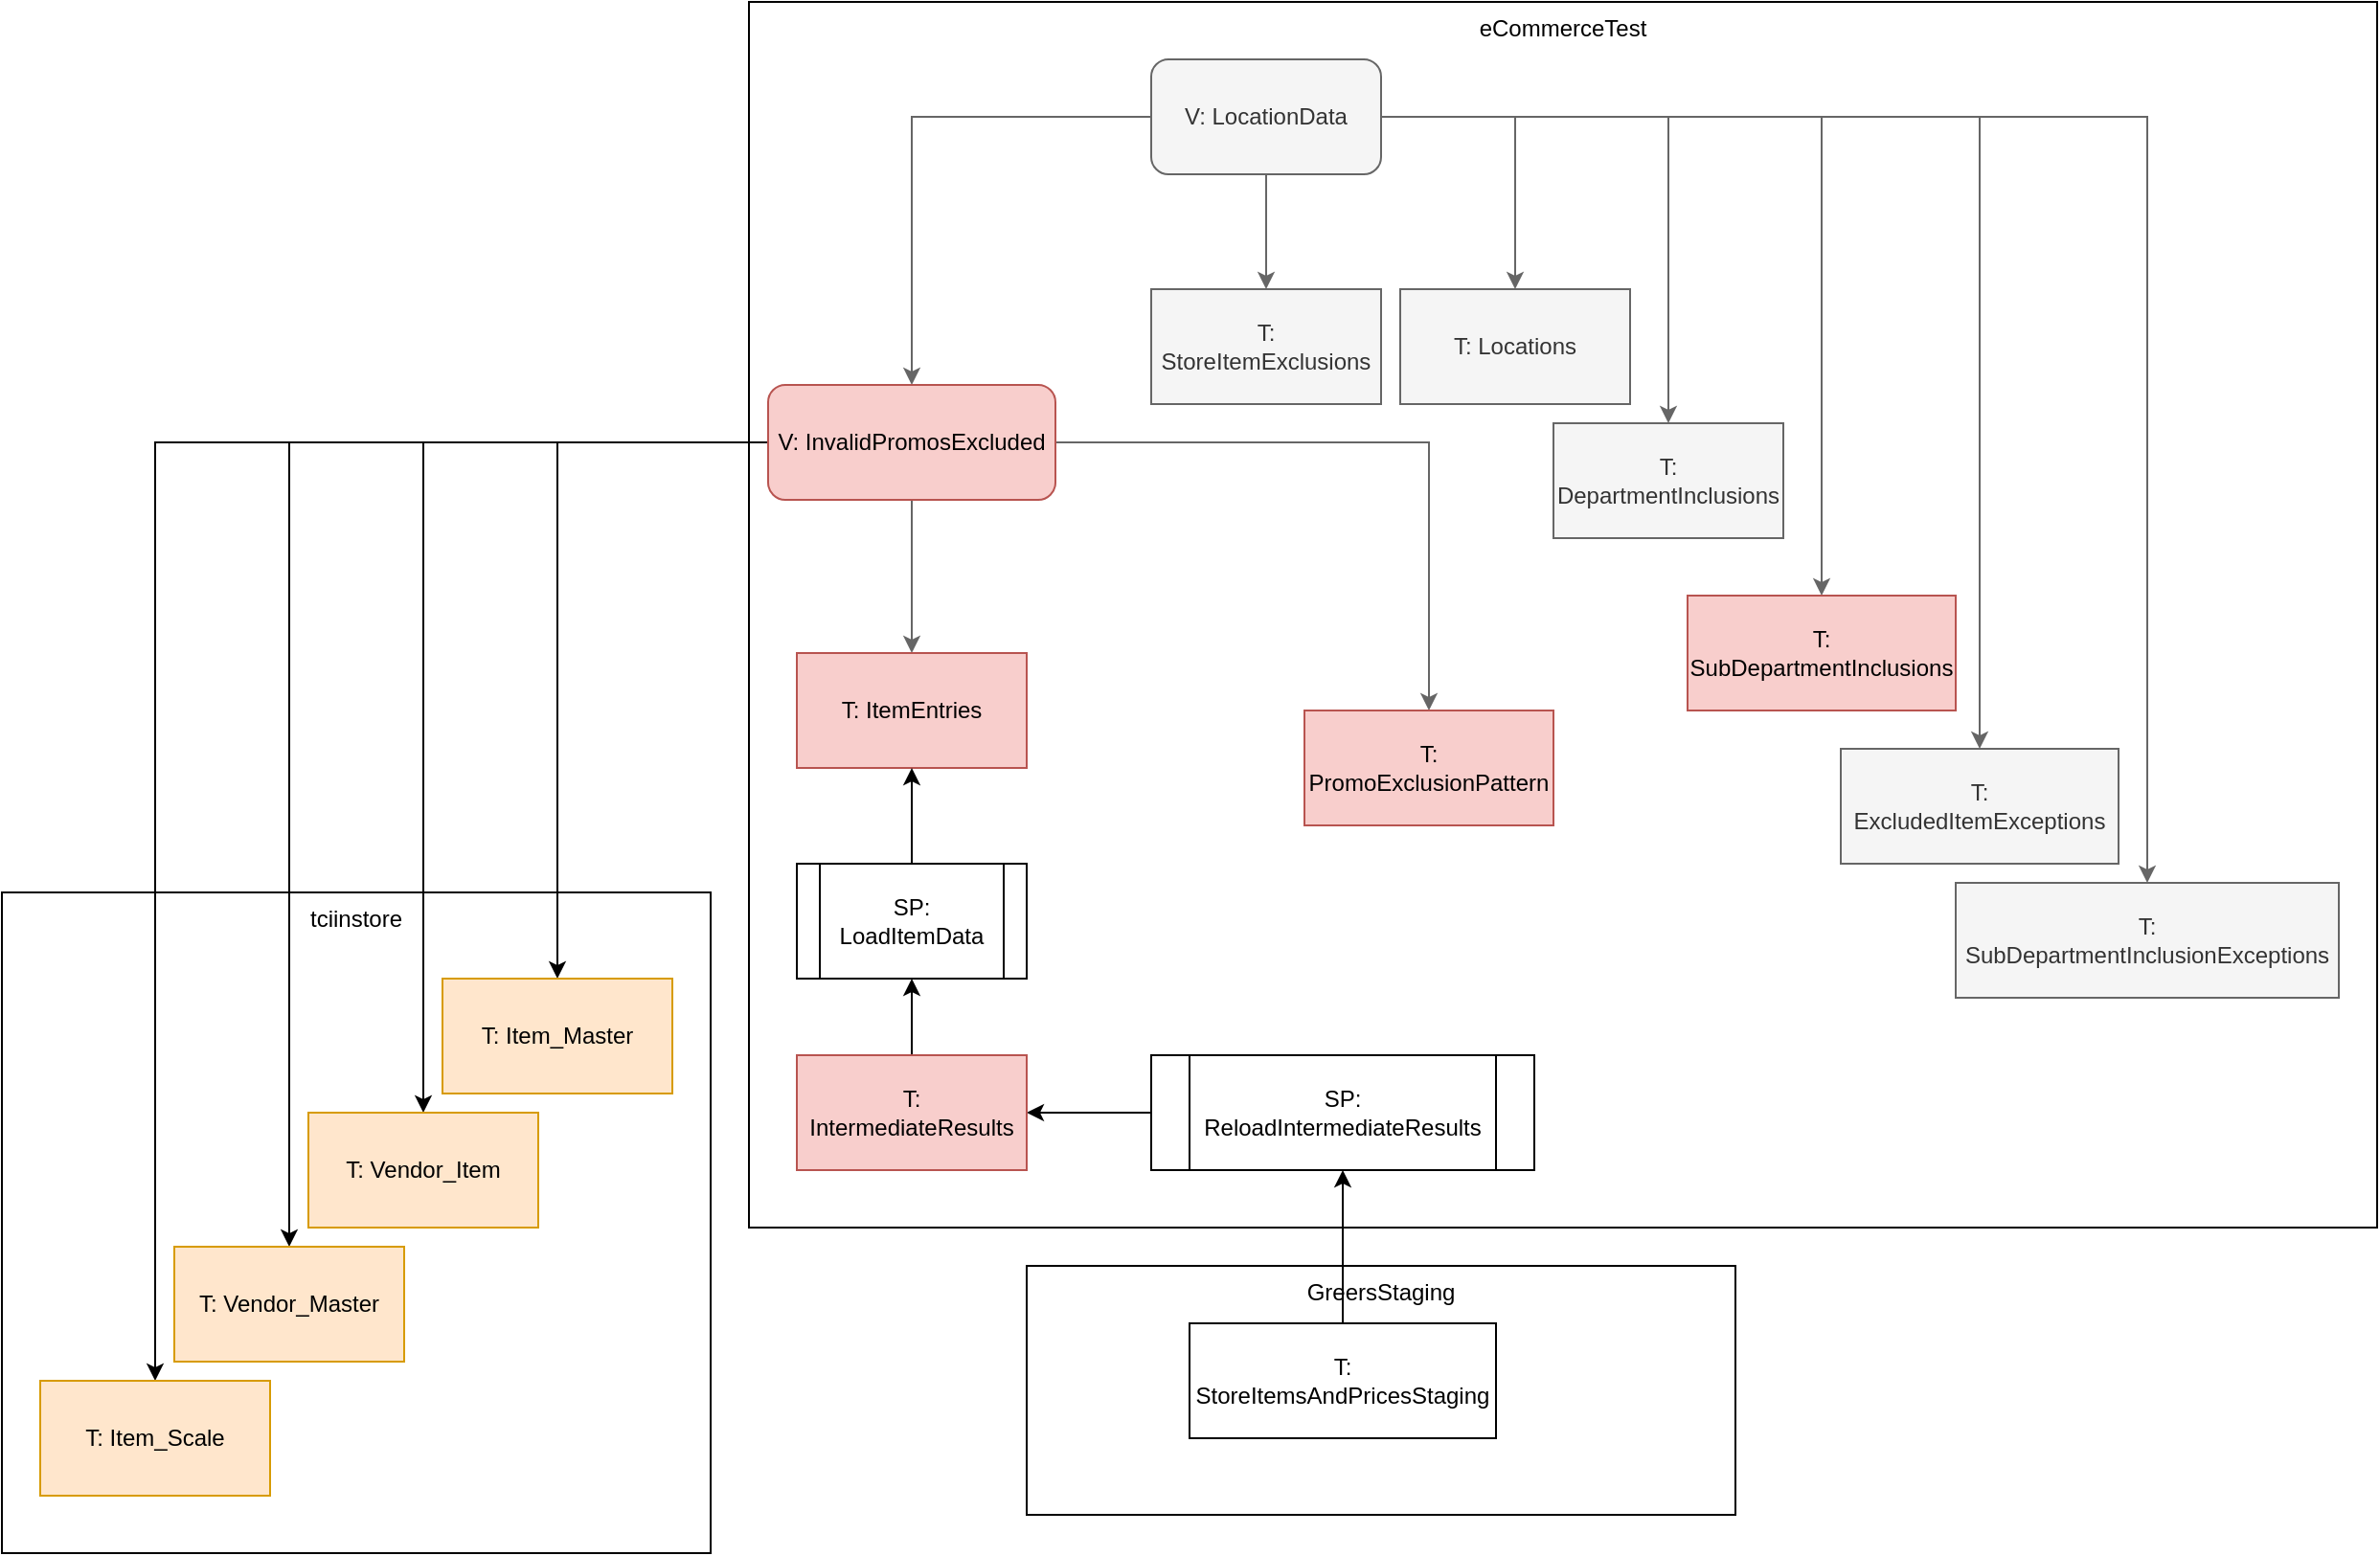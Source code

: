 <mxfile version="21.6.6" type="github">
  <diagram name="Page-1" id="5MQgl9gJAhHqWkqDP4w8">
    <mxGraphModel dx="2537" dy="899" grid="1" gridSize="10" guides="1" tooltips="1" connect="1" arrows="1" fold="1" page="1" pageScale="1" pageWidth="850" pageHeight="1100" math="0" shadow="0">
      <root>
        <mxCell id="0" />
        <mxCell id="1" parent="0" />
        <mxCell id="QRwJqlXD8Q_k_lK5TNpT-41" value="GreersStaging" style="rounded=0;whiteSpace=wrap;html=1;fillColor=none;verticalAlign=top;" vertex="1" parent="1">
          <mxGeometry x="285" y="740" width="370" height="130" as="geometry" />
        </mxCell>
        <mxCell id="QRwJqlXD8Q_k_lK5TNpT-32" value="eCommerceTest" style="rounded=0;whiteSpace=wrap;html=1;fillColor=none;verticalAlign=top;" vertex="1" parent="1">
          <mxGeometry x="140" y="80" width="850" height="640" as="geometry" />
        </mxCell>
        <mxCell id="QRwJqlXD8Q_k_lK5TNpT-3" value="" style="edgeStyle=orthogonalEdgeStyle;rounded=0;orthogonalLoop=1;jettySize=auto;html=1;fillColor=#f5f5f5;strokeColor=#666666;" edge="1" parent="1" source="QRwJqlXD8Q_k_lK5TNpT-1" target="QRwJqlXD8Q_k_lK5TNpT-2">
          <mxGeometry relative="1" as="geometry" />
        </mxCell>
        <mxCell id="QRwJqlXD8Q_k_lK5TNpT-8" value="" style="edgeStyle=orthogonalEdgeStyle;rounded=0;orthogonalLoop=1;jettySize=auto;html=1;fillColor=#f5f5f5;strokeColor=#666666;" edge="1" parent="1" source="QRwJqlXD8Q_k_lK5TNpT-1" target="QRwJqlXD8Q_k_lK5TNpT-7">
          <mxGeometry relative="1" as="geometry" />
        </mxCell>
        <mxCell id="QRwJqlXD8Q_k_lK5TNpT-10" value="" style="edgeStyle=orthogonalEdgeStyle;rounded=0;orthogonalLoop=1;jettySize=auto;html=1;fillColor=#f5f5f5;strokeColor=#666666;" edge="1" parent="1" source="QRwJqlXD8Q_k_lK5TNpT-1" target="QRwJqlXD8Q_k_lK5TNpT-9">
          <mxGeometry relative="1" as="geometry" />
        </mxCell>
        <mxCell id="QRwJqlXD8Q_k_lK5TNpT-12" value="" style="edgeStyle=orthogonalEdgeStyle;rounded=0;orthogonalLoop=1;jettySize=auto;html=1;fillColor=#f5f5f5;strokeColor=#666666;" edge="1" parent="1" source="QRwJqlXD8Q_k_lK5TNpT-1" target="QRwJqlXD8Q_k_lK5TNpT-11">
          <mxGeometry relative="1" as="geometry" />
        </mxCell>
        <mxCell id="QRwJqlXD8Q_k_lK5TNpT-13" style="edgeStyle=orthogonalEdgeStyle;rounded=0;orthogonalLoop=1;jettySize=auto;html=1;fillColor=#f5f5f5;strokeColor=#666666;" edge="1" parent="1" source="QRwJqlXD8Q_k_lK5TNpT-1" target="QRwJqlXD8Q_k_lK5TNpT-14">
          <mxGeometry relative="1" as="geometry">
            <mxPoint x="420" y="280" as="targetPoint" />
          </mxGeometry>
        </mxCell>
        <mxCell id="QRwJqlXD8Q_k_lK5TNpT-16" style="edgeStyle=orthogonalEdgeStyle;rounded=0;orthogonalLoop=1;jettySize=auto;html=1;fillColor=#f5f5f5;strokeColor=#666666;" edge="1" parent="1" source="QRwJqlXD8Q_k_lK5TNpT-1" target="QRwJqlXD8Q_k_lK5TNpT-15">
          <mxGeometry relative="1" as="geometry" />
        </mxCell>
        <mxCell id="QRwJqlXD8Q_k_lK5TNpT-18" value="" style="edgeStyle=orthogonalEdgeStyle;rounded=0;orthogonalLoop=1;jettySize=auto;html=1;fillColor=#f5f5f5;strokeColor=#666666;" edge="1" parent="1" source="QRwJqlXD8Q_k_lK5TNpT-1" target="QRwJqlXD8Q_k_lK5TNpT-17">
          <mxGeometry relative="1" as="geometry" />
        </mxCell>
        <mxCell id="QRwJqlXD8Q_k_lK5TNpT-1" value="V: LocationData" style="rounded=1;whiteSpace=wrap;html=1;fillColor=#f5f5f5;fontColor=#333333;strokeColor=#666666;" vertex="1" parent="1">
          <mxGeometry x="350" y="110" width="120" height="60" as="geometry" />
        </mxCell>
        <mxCell id="QRwJqlXD8Q_k_lK5TNpT-20" value="" style="edgeStyle=orthogonalEdgeStyle;rounded=0;orthogonalLoop=1;jettySize=auto;html=1;fillColor=#f5f5f5;strokeColor=#666666;" edge="1" parent="1" source="QRwJqlXD8Q_k_lK5TNpT-2" target="QRwJqlXD8Q_k_lK5TNpT-19">
          <mxGeometry relative="1" as="geometry" />
        </mxCell>
        <mxCell id="QRwJqlXD8Q_k_lK5TNpT-23" value="" style="edgeStyle=orthogonalEdgeStyle;rounded=0;orthogonalLoop=1;jettySize=auto;html=1;fillColor=#f5f5f5;strokeColor=#666666;" edge="1" parent="1" source="QRwJqlXD8Q_k_lK5TNpT-2" target="QRwJqlXD8Q_k_lK5TNpT-22">
          <mxGeometry relative="1" as="geometry" />
        </mxCell>
        <mxCell id="QRwJqlXD8Q_k_lK5TNpT-28" style="edgeStyle=orthogonalEdgeStyle;rounded=0;orthogonalLoop=1;jettySize=auto;html=1;" edge="1" parent="1" source="QRwJqlXD8Q_k_lK5TNpT-2" target="QRwJqlXD8Q_k_lK5TNpT-24">
          <mxGeometry relative="1" as="geometry" />
        </mxCell>
        <mxCell id="QRwJqlXD8Q_k_lK5TNpT-29" style="edgeStyle=orthogonalEdgeStyle;rounded=0;orthogonalLoop=1;jettySize=auto;html=1;" edge="1" parent="1" source="QRwJqlXD8Q_k_lK5TNpT-2" target="QRwJqlXD8Q_k_lK5TNpT-26">
          <mxGeometry relative="1" as="geometry" />
        </mxCell>
        <mxCell id="QRwJqlXD8Q_k_lK5TNpT-30" style="edgeStyle=orthogonalEdgeStyle;rounded=0;orthogonalLoop=1;jettySize=auto;html=1;" edge="1" parent="1" source="QRwJqlXD8Q_k_lK5TNpT-2" target="QRwJqlXD8Q_k_lK5TNpT-27">
          <mxGeometry relative="1" as="geometry" />
        </mxCell>
        <mxCell id="QRwJqlXD8Q_k_lK5TNpT-31" style="edgeStyle=orthogonalEdgeStyle;rounded=0;orthogonalLoop=1;jettySize=auto;html=1;" edge="1" parent="1" source="QRwJqlXD8Q_k_lK5TNpT-2" target="QRwJqlXD8Q_k_lK5TNpT-25">
          <mxGeometry relative="1" as="geometry" />
        </mxCell>
        <mxCell id="QRwJqlXD8Q_k_lK5TNpT-2" value="V: InvalidPromosExcluded" style="whiteSpace=wrap;html=1;rounded=1;fillColor=#f8cecc;strokeColor=#b85450;" vertex="1" parent="1">
          <mxGeometry x="150" y="280" width="150" height="60" as="geometry" />
        </mxCell>
        <mxCell id="QRwJqlXD8Q_k_lK5TNpT-7" value="T: Locations" style="rounded=0;whiteSpace=wrap;html=1;fillColor=#f5f5f5;fontColor=#333333;strokeColor=#666666;" vertex="1" parent="1">
          <mxGeometry x="480" y="230" width="120" height="60" as="geometry" />
        </mxCell>
        <mxCell id="QRwJqlXD8Q_k_lK5TNpT-9" value="T: DepartmentInclusions" style="rounded=0;whiteSpace=wrap;html=1;fillColor=#f5f5f5;fontColor=#333333;strokeColor=#666666;" vertex="1" parent="1">
          <mxGeometry x="560" y="300" width="120" height="60" as="geometry" />
        </mxCell>
        <mxCell id="QRwJqlXD8Q_k_lK5TNpT-11" value="T: SubDepartmentInclusionExceptions" style="rounded=0;whiteSpace=wrap;html=1;fillColor=#f5f5f5;fontColor=#333333;strokeColor=#666666;" vertex="1" parent="1">
          <mxGeometry x="770" y="540" width="200" height="60" as="geometry" />
        </mxCell>
        <mxCell id="QRwJqlXD8Q_k_lK5TNpT-14" value="T: ExcludedItemExceptions" style="rounded=0;whiteSpace=wrap;html=1;fillColor=#f5f5f5;fontColor=#333333;strokeColor=#666666;" vertex="1" parent="1">
          <mxGeometry x="710" y="470" width="145" height="60" as="geometry" />
        </mxCell>
        <mxCell id="QRwJqlXD8Q_k_lK5TNpT-15" value="T: SubDepartmentInclusions" style="rounded=0;whiteSpace=wrap;html=1;fillColor=#f8cecc;strokeColor=#b85450;" vertex="1" parent="1">
          <mxGeometry x="630" y="390" width="140" height="60" as="geometry" />
        </mxCell>
        <mxCell id="QRwJqlXD8Q_k_lK5TNpT-17" value="T: StoreItemExclusions" style="rounded=0;whiteSpace=wrap;html=1;fillColor=#f5f5f5;fontColor=#333333;strokeColor=#666666;" vertex="1" parent="1">
          <mxGeometry x="350" y="230" width="120" height="60" as="geometry" />
        </mxCell>
        <mxCell id="QRwJqlXD8Q_k_lK5TNpT-21" value="tciinstore" style="rounded=0;whiteSpace=wrap;html=1;fillColor=none;verticalAlign=top;" vertex="1" parent="1">
          <mxGeometry x="-250" y="545" width="370" height="345" as="geometry" />
        </mxCell>
        <mxCell id="QRwJqlXD8Q_k_lK5TNpT-19" value="T: ItemEntries" style="whiteSpace=wrap;html=1;rounded=0;fillColor=#f8cecc;strokeColor=#b85450;" vertex="1" parent="1">
          <mxGeometry x="165" y="420" width="120" height="60" as="geometry" />
        </mxCell>
        <mxCell id="QRwJqlXD8Q_k_lK5TNpT-22" value="T: PromoExclusionPattern" style="rounded=0;whiteSpace=wrap;html=1;fillColor=#f8cecc;strokeColor=#b85450;" vertex="1" parent="1">
          <mxGeometry x="430" y="450" width="130" height="60" as="geometry" />
        </mxCell>
        <mxCell id="QRwJqlXD8Q_k_lK5TNpT-24" value="T: Item_Master" style="rounded=0;whiteSpace=wrap;html=1;fillColor=#ffe6cc;strokeColor=#d79b00;" vertex="1" parent="1">
          <mxGeometry x="-20" y="590" width="120" height="60" as="geometry" />
        </mxCell>
        <mxCell id="QRwJqlXD8Q_k_lK5TNpT-25" value="T: Vendor_Master" style="rounded=0;whiteSpace=wrap;html=1;fillColor=#ffe6cc;strokeColor=#d79b00;" vertex="1" parent="1">
          <mxGeometry x="-160" y="730" width="120" height="60" as="geometry" />
        </mxCell>
        <mxCell id="QRwJqlXD8Q_k_lK5TNpT-26" value="T: Vendor_Item" style="rounded=0;whiteSpace=wrap;html=1;fillColor=#ffe6cc;strokeColor=#d79b00;" vertex="1" parent="1">
          <mxGeometry x="-90" y="660" width="120" height="60" as="geometry" />
        </mxCell>
        <mxCell id="QRwJqlXD8Q_k_lK5TNpT-27" value="T: Item_Scale" style="rounded=0;whiteSpace=wrap;html=1;fillColor=#ffe6cc;strokeColor=#d79b00;" vertex="1" parent="1">
          <mxGeometry x="-230" y="800" width="120" height="60" as="geometry" />
        </mxCell>
        <mxCell id="QRwJqlXD8Q_k_lK5TNpT-39" style="edgeStyle=orthogonalEdgeStyle;rounded=0;orthogonalLoop=1;jettySize=auto;html=1;" edge="1" parent="1" source="QRwJqlXD8Q_k_lK5TNpT-34" target="QRwJqlXD8Q_k_lK5TNpT-37">
          <mxGeometry relative="1" as="geometry" />
        </mxCell>
        <mxCell id="QRwJqlXD8Q_k_lK5TNpT-34" value="SP: ReloadIntermediateResults" style="shape=process;whiteSpace=wrap;html=1;backgroundOutline=1;" vertex="1" parent="1">
          <mxGeometry x="350" y="630" width="200" height="60" as="geometry" />
        </mxCell>
        <mxCell id="QRwJqlXD8Q_k_lK5TNpT-36" style="edgeStyle=orthogonalEdgeStyle;rounded=0;orthogonalLoop=1;jettySize=auto;html=1;entryX=0.5;entryY=1;entryDx=0;entryDy=0;" edge="1" parent="1" source="QRwJqlXD8Q_k_lK5TNpT-35" target="QRwJqlXD8Q_k_lK5TNpT-19">
          <mxGeometry relative="1" as="geometry" />
        </mxCell>
        <mxCell id="QRwJqlXD8Q_k_lK5TNpT-35" value="SP: LoadItemData" style="shape=process;whiteSpace=wrap;html=1;backgroundOutline=1;" vertex="1" parent="1">
          <mxGeometry x="165" y="530" width="120" height="60" as="geometry" />
        </mxCell>
        <mxCell id="QRwJqlXD8Q_k_lK5TNpT-38" style="edgeStyle=orthogonalEdgeStyle;rounded=0;orthogonalLoop=1;jettySize=auto;html=1;" edge="1" parent="1" source="QRwJqlXD8Q_k_lK5TNpT-37" target="QRwJqlXD8Q_k_lK5TNpT-35">
          <mxGeometry relative="1" as="geometry" />
        </mxCell>
        <mxCell id="QRwJqlXD8Q_k_lK5TNpT-37" value="T: IntermediateResults" style="rounded=0;whiteSpace=wrap;html=1;fillColor=#f8cecc;strokeColor=#b85450;" vertex="1" parent="1">
          <mxGeometry x="165" y="630" width="120" height="60" as="geometry" />
        </mxCell>
        <mxCell id="QRwJqlXD8Q_k_lK5TNpT-42" style="edgeStyle=orthogonalEdgeStyle;rounded=0;orthogonalLoop=1;jettySize=auto;html=1;" edge="1" parent="1" source="QRwJqlXD8Q_k_lK5TNpT-40" target="QRwJqlXD8Q_k_lK5TNpT-34">
          <mxGeometry relative="1" as="geometry" />
        </mxCell>
        <mxCell id="QRwJqlXD8Q_k_lK5TNpT-40" value="T: StoreItemsAndPricesStaging" style="rounded=0;whiteSpace=wrap;html=1;" vertex="1" parent="1">
          <mxGeometry x="370" y="770" width="160" height="60" as="geometry" />
        </mxCell>
      </root>
    </mxGraphModel>
  </diagram>
</mxfile>
